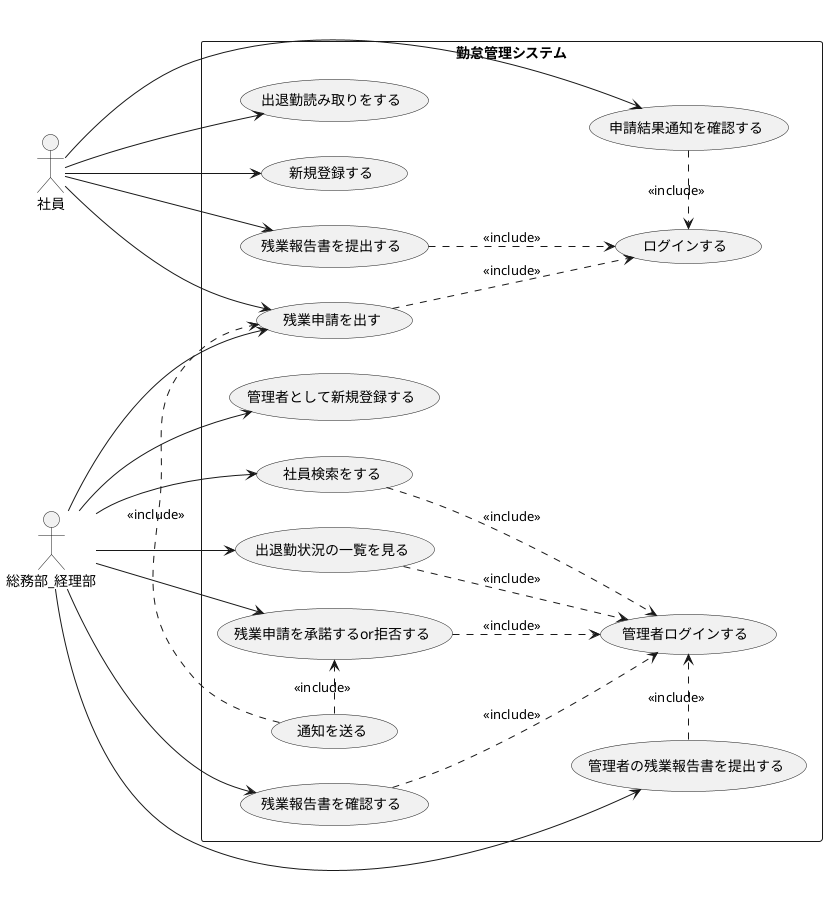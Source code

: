 @startuml ユースケース図
left to right direction
actor 社員
actor 総務部_経理部
rectangle 勤怠管理システム{
usecase 出退勤読み取りをする
usecase 残業申請を出す
usecase 残業申請を承諾するor拒否する
usecase 出退勤状況の一覧を見る
usecase 残業報告書を提出する
usecase 残業報告書を確認する
usecase 管理者の残業報告書を提出する
usecase ログインする
usecase 管理者ログインする
usecase 新規登録する
usecase 管理者として新規登録する
usecase 社員検索をする
usecase 通知を送る
usecase 申請結果通知を確認する
}
社員-->出退勤読み取りをする
社員-->残業申請を出す
社員-left->残業報告書を提出する
社員-->新規登録する
社員-left->申請結果通知を確認する
総務部_経理部-->残業報告書を確認する
総務部_経理部-->残業申請を承諾するor拒否する
総務部_経理部-->管理者として新規登録する
総務部_経理部-left->出退勤状況の一覧を見る
総務部_経理部-->社員検索をする
総務部_経理部-->残業申請を出す
総務部_経理部-->管理者の残業報告書を提出する
通知を送る.>残業申請を承諾するor拒否する:<<include>>
通知を送る.>残業申請を出す:<<include>>
管理者の残業報告書を提出する.>管理者ログインする:<<include>>
社員検索をする-.>管理者ログインする:<<include>>
申請結果通知を確認する.>ログインする:<<include>>
出退勤状況の一覧を見る-.>管理者ログインする:<<include>>
残業申請を出す-.>ログインする:<<include>>
残業申請を承諾するor拒否する-.>管理者ログインする:<<include>>
残業報告書を提出する-.>ログインする:<<include>>
残業報告書を確認する-.>管理者ログインする:<<include>>
@enduml